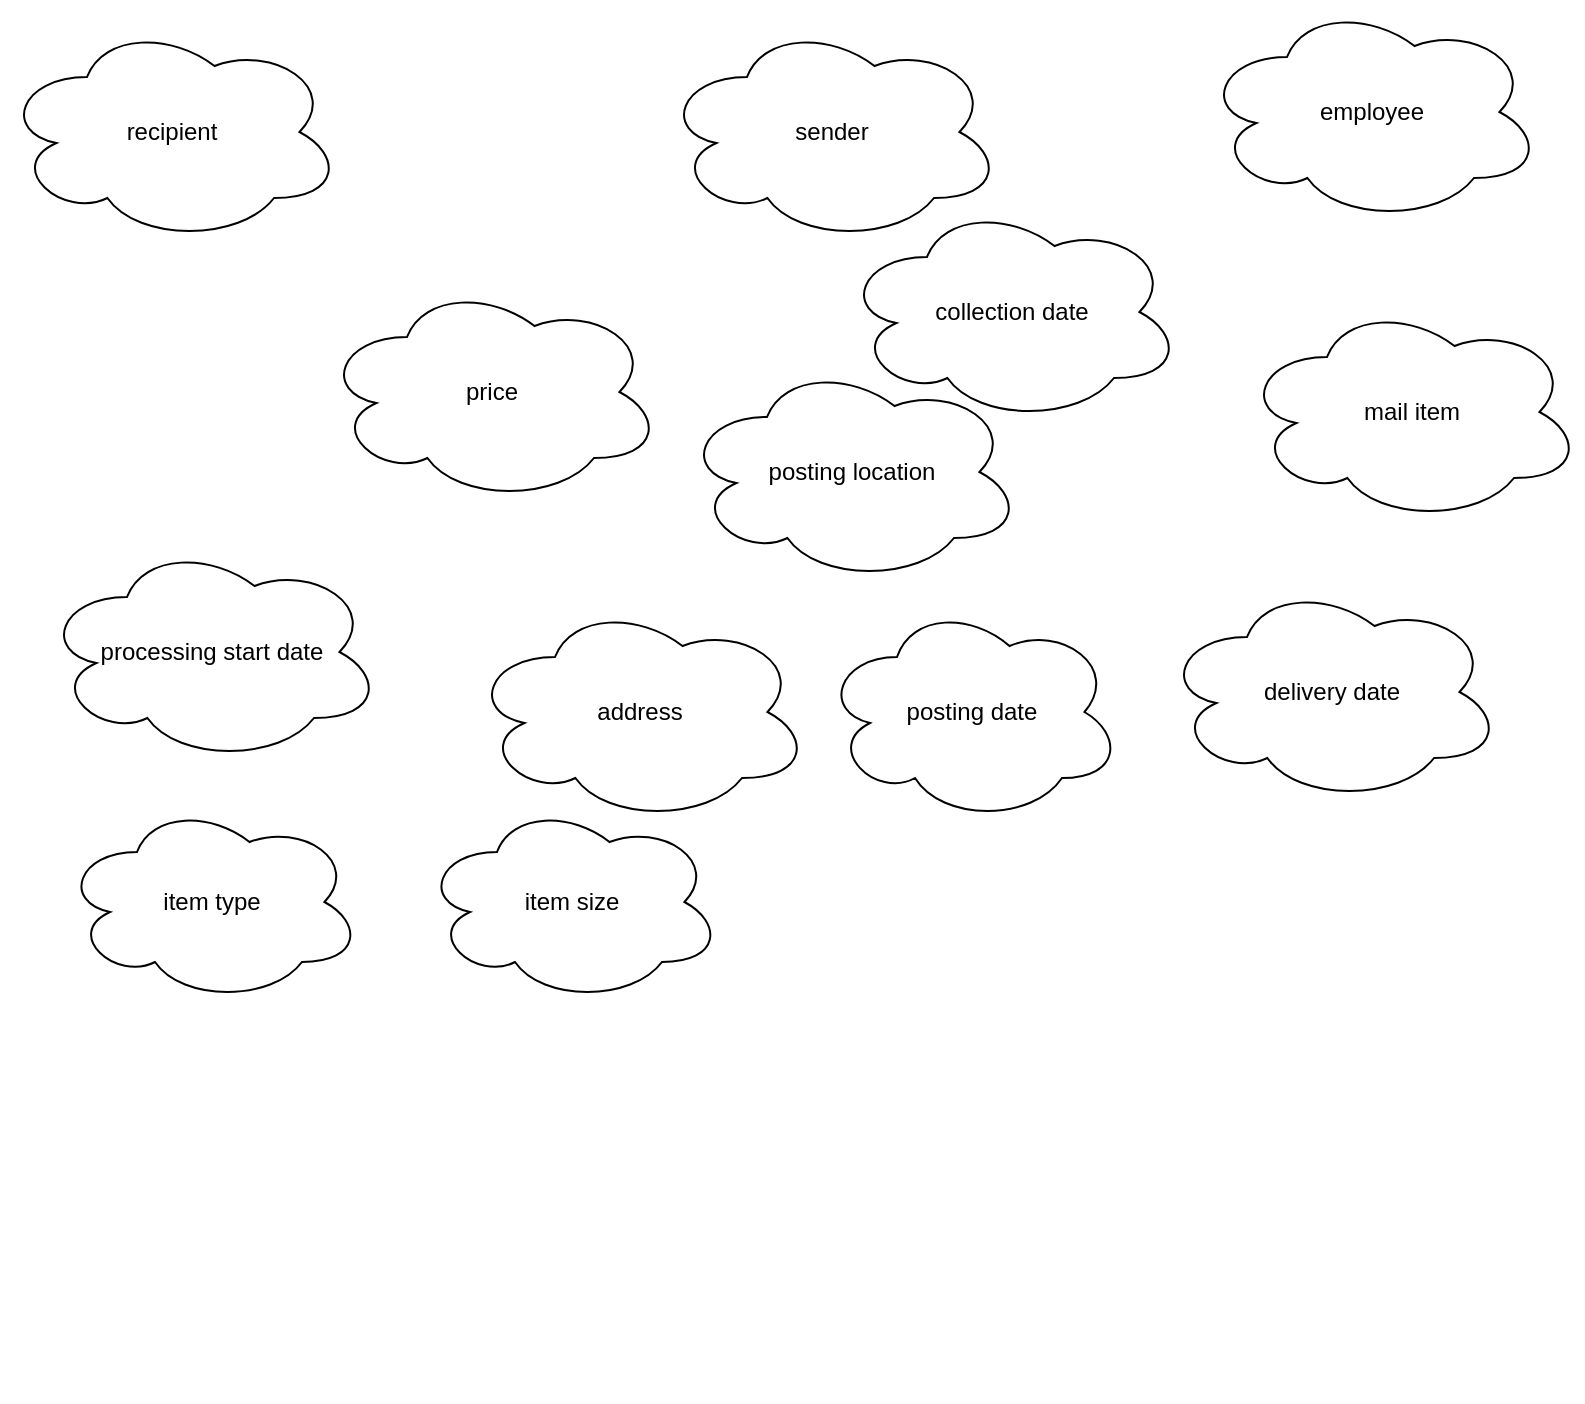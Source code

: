 <mxfile version="13.5.4" type="device"><diagram id="89KHTf9hW_bhhe1pmmIF" name="Page-1"><mxGraphModel dx="868" dy="443" grid="1" gridSize="10" guides="1" tooltips="1" connect="1" arrows="1" fold="1" page="1" pageScale="1" pageWidth="827" pageHeight="1169" math="0" shadow="0"><root><mxCell id="0"/><mxCell id="1" parent="0"/><mxCell id="plHn7Dk55tXLv5rkXshk-1" value="" style="shape=image;html=1;verticalAlign=top;verticalLabelPosition=bottom;labelBackgroundColor=#ffffff;imageAspect=0;aspect=fixed;image=https://cdn1.iconfinder.com/data/icons/office-250/32/Artboard_1-128.png" vertex="1" parent="1"><mxGeometry x="310" y="560" width="180" height="180" as="geometry"/></mxCell><mxCell id="plHn7Dk55tXLv5rkXshk-2" value="posting location" style="ellipse;shape=cloud;whiteSpace=wrap;html=1;" vertex="1" parent="1"><mxGeometry x="350" y="220" width="170" height="110" as="geometry"/></mxCell><mxCell id="plHn7Dk55tXLv5rkXshk-3" value="address" style="ellipse;shape=cloud;whiteSpace=wrap;html=1;" vertex="1" parent="1"><mxGeometry x="244" y="340" width="170" height="110" as="geometry"/></mxCell><mxCell id="plHn7Dk55tXLv5rkXshk-4" value="delivery date" style="ellipse;shape=cloud;whiteSpace=wrap;html=1;" vertex="1" parent="1"><mxGeometry x="590" y="330" width="170" height="110" as="geometry"/></mxCell><mxCell id="plHn7Dk55tXLv5rkXshk-5" value="collection date" style="ellipse;shape=cloud;whiteSpace=wrap;html=1;" vertex="1" parent="1"><mxGeometry x="430" y="140" width="170" height="110" as="geometry"/></mxCell><mxCell id="plHn7Dk55tXLv5rkXshk-6" value="price" style="ellipse;shape=cloud;whiteSpace=wrap;html=1;" vertex="1" parent="1"><mxGeometry x="170" y="180" width="170" height="110" as="geometry"/></mxCell><mxCell id="plHn7Dk55tXLv5rkXshk-7" value="mail item" style="ellipse;shape=cloud;whiteSpace=wrap;html=1;" vertex="1" parent="1"><mxGeometry x="630" y="190" width="170" height="110" as="geometry"/></mxCell><mxCell id="plHn7Dk55tXLv5rkXshk-8" value="sender" style="ellipse;shape=cloud;whiteSpace=wrap;html=1;" vertex="1" parent="1"><mxGeometry x="340" y="50" width="170" height="110" as="geometry"/></mxCell><mxCell id="plHn7Dk55tXLv5rkXshk-9" value="employee" style="ellipse;shape=cloud;whiteSpace=wrap;html=1;" vertex="1" parent="1"><mxGeometry x="610" y="40" width="170" height="110" as="geometry"/></mxCell><mxCell id="plHn7Dk55tXLv5rkXshk-10" value="processing start date" style="ellipse;shape=cloud;whiteSpace=wrap;html=1;" vertex="1" parent="1"><mxGeometry x="30" y="310" width="170" height="110" as="geometry"/></mxCell><mxCell id="plHn7Dk55tXLv5rkXshk-11" value="recipient" style="ellipse;shape=cloud;whiteSpace=wrap;html=1;" vertex="1" parent="1"><mxGeometry x="10" y="50" width="170" height="110" as="geometry"/></mxCell><mxCell id="plHn7Dk55tXLv5rkXshk-14" value="posting date" style="ellipse;shape=cloud;whiteSpace=wrap;html=1;" vertex="1" parent="1"><mxGeometry x="420" y="340" width="150" height="110" as="geometry"/></mxCell><mxCell id="plHn7Dk55tXLv5rkXshk-16" value="item size" style="ellipse;shape=cloud;whiteSpace=wrap;html=1;" vertex="1" parent="1"><mxGeometry x="220" y="440" width="150" height="100" as="geometry"/></mxCell><mxCell id="plHn7Dk55tXLv5rkXshk-18" value="item type" style="ellipse;shape=cloud;whiteSpace=wrap;html=1;" vertex="1" parent="1"><mxGeometry x="40" y="440" width="150" height="100" as="geometry"/></mxCell></root></mxGraphModel></diagram></mxfile>